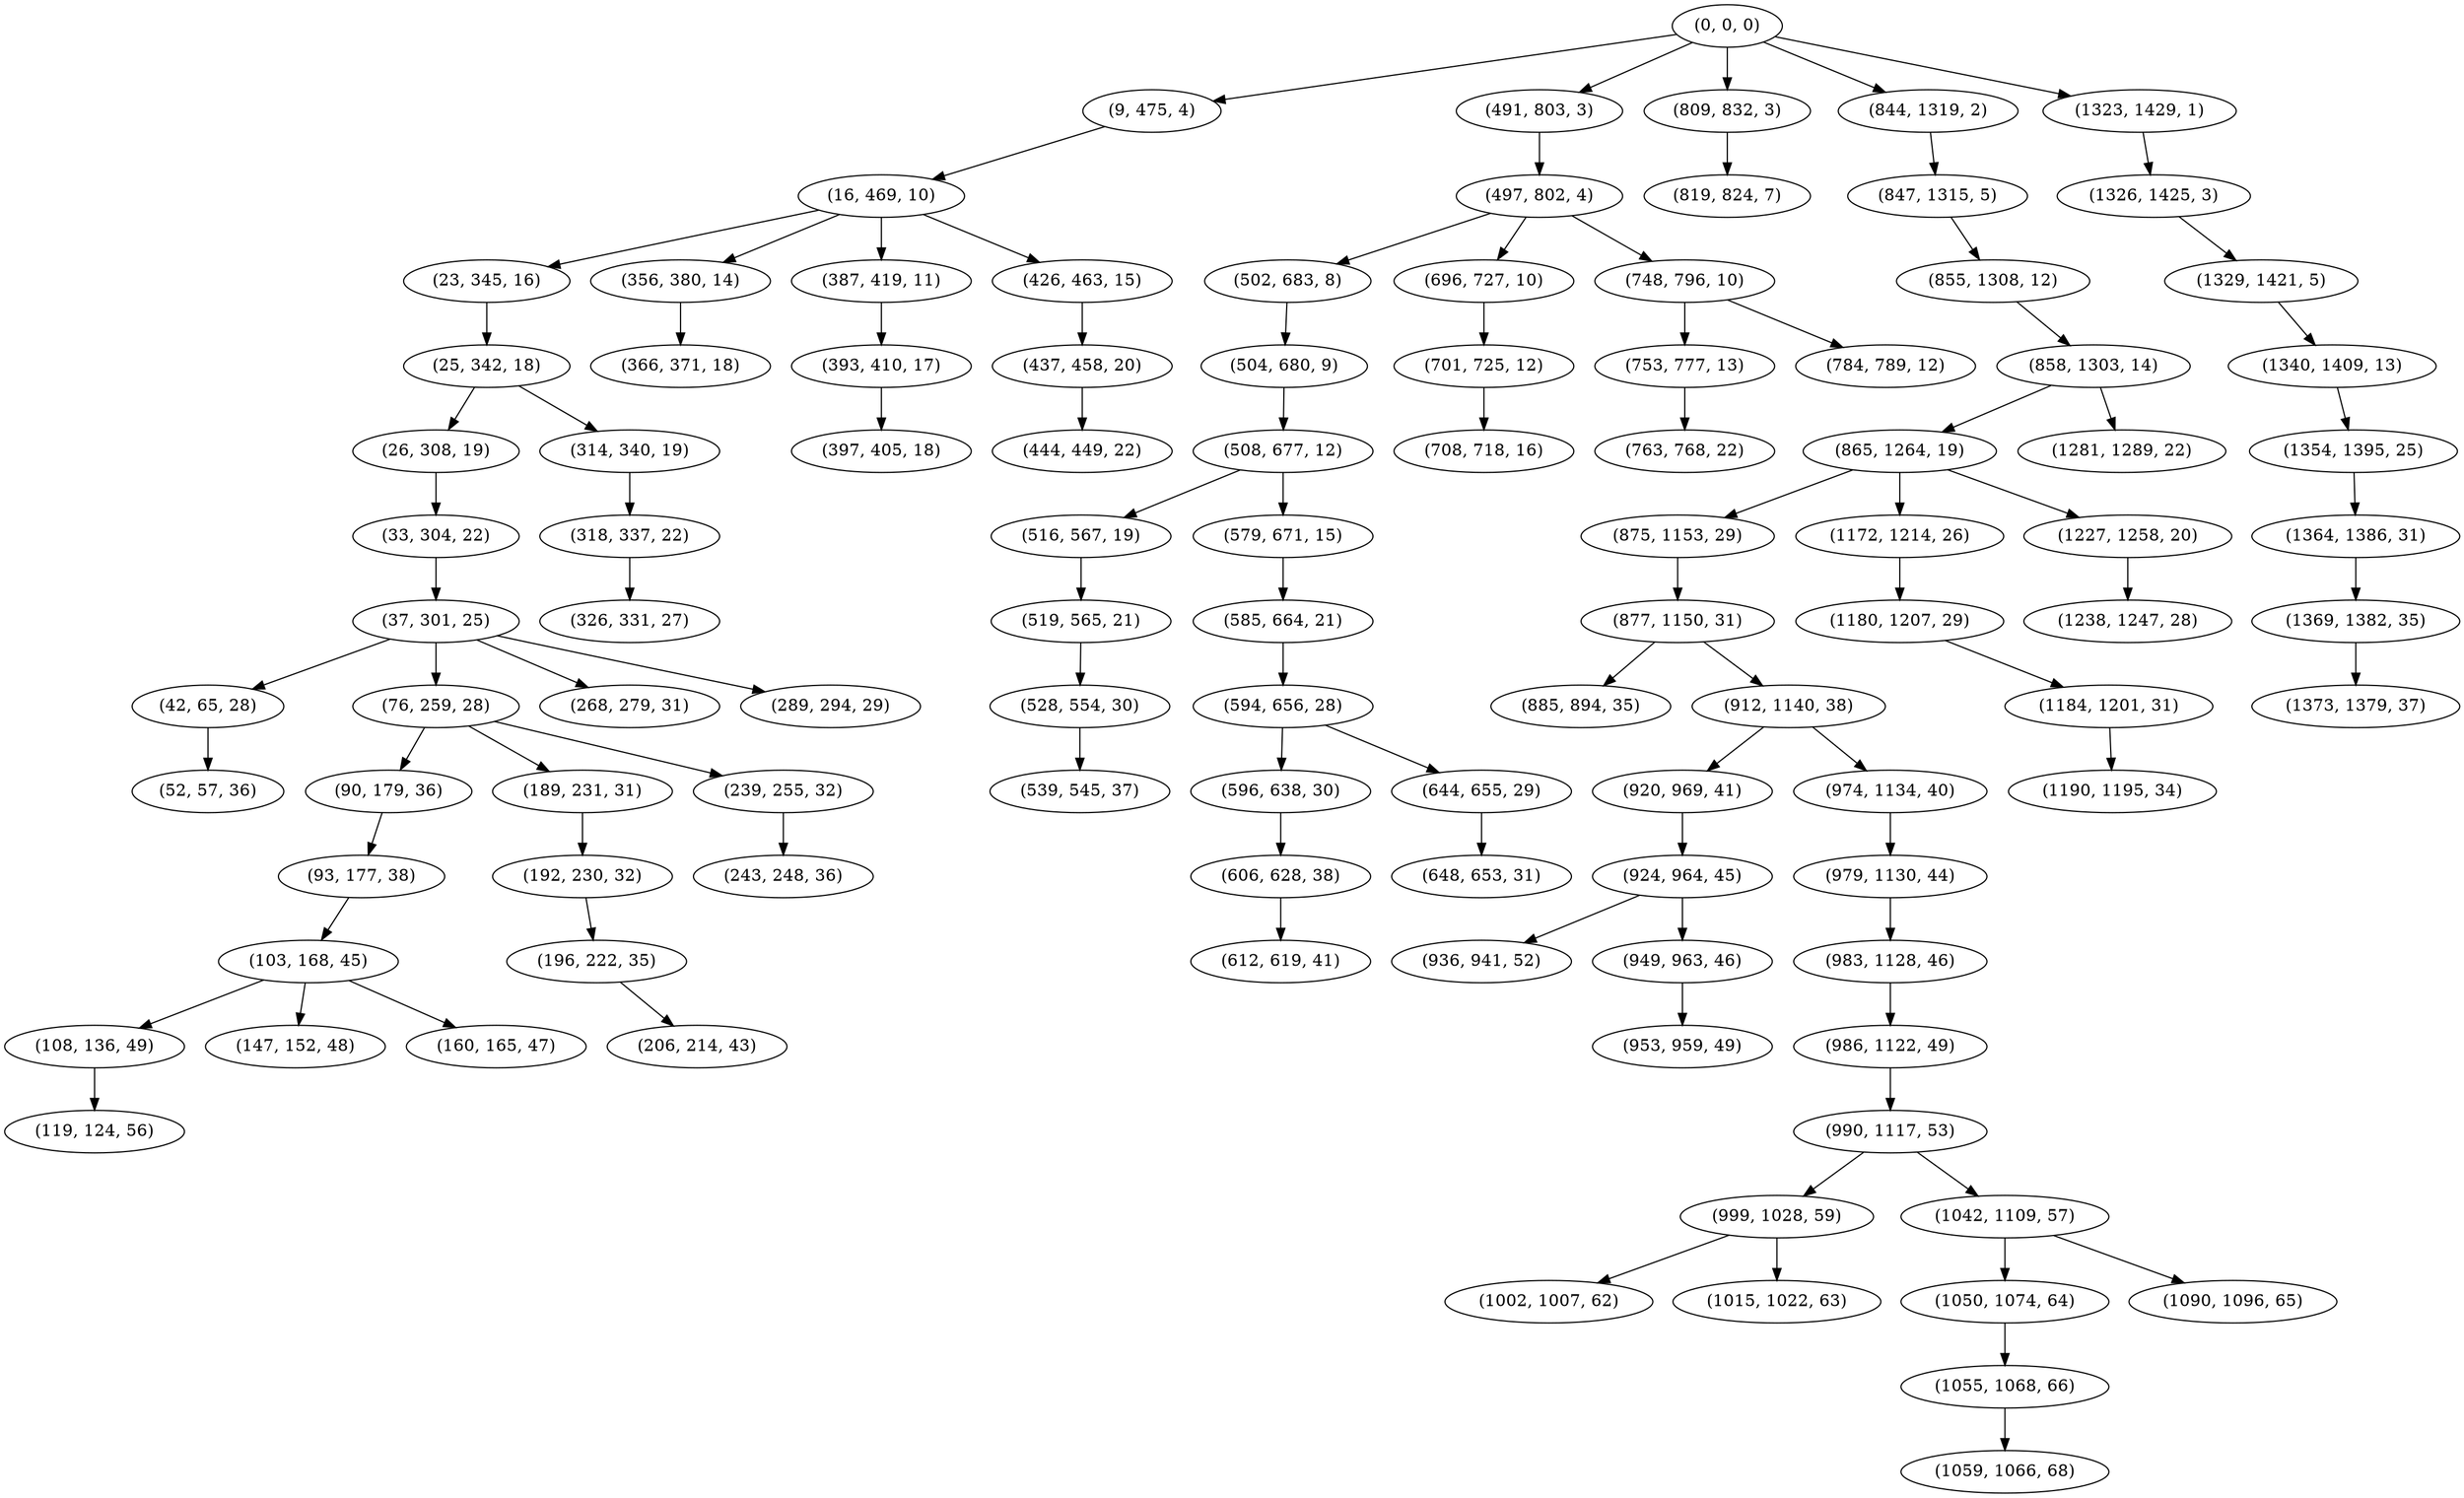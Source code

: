 digraph tree {
    "(0, 0, 0)";
    "(9, 475, 4)";
    "(16, 469, 10)";
    "(23, 345, 16)";
    "(25, 342, 18)";
    "(26, 308, 19)";
    "(33, 304, 22)";
    "(37, 301, 25)";
    "(42, 65, 28)";
    "(52, 57, 36)";
    "(76, 259, 28)";
    "(90, 179, 36)";
    "(93, 177, 38)";
    "(103, 168, 45)";
    "(108, 136, 49)";
    "(119, 124, 56)";
    "(147, 152, 48)";
    "(160, 165, 47)";
    "(189, 231, 31)";
    "(192, 230, 32)";
    "(196, 222, 35)";
    "(206, 214, 43)";
    "(239, 255, 32)";
    "(243, 248, 36)";
    "(268, 279, 31)";
    "(289, 294, 29)";
    "(314, 340, 19)";
    "(318, 337, 22)";
    "(326, 331, 27)";
    "(356, 380, 14)";
    "(366, 371, 18)";
    "(387, 419, 11)";
    "(393, 410, 17)";
    "(397, 405, 18)";
    "(426, 463, 15)";
    "(437, 458, 20)";
    "(444, 449, 22)";
    "(491, 803, 3)";
    "(497, 802, 4)";
    "(502, 683, 8)";
    "(504, 680, 9)";
    "(508, 677, 12)";
    "(516, 567, 19)";
    "(519, 565, 21)";
    "(528, 554, 30)";
    "(539, 545, 37)";
    "(579, 671, 15)";
    "(585, 664, 21)";
    "(594, 656, 28)";
    "(596, 638, 30)";
    "(606, 628, 38)";
    "(612, 619, 41)";
    "(644, 655, 29)";
    "(648, 653, 31)";
    "(696, 727, 10)";
    "(701, 725, 12)";
    "(708, 718, 16)";
    "(748, 796, 10)";
    "(753, 777, 13)";
    "(763, 768, 22)";
    "(784, 789, 12)";
    "(809, 832, 3)";
    "(819, 824, 7)";
    "(844, 1319, 2)";
    "(847, 1315, 5)";
    "(855, 1308, 12)";
    "(858, 1303, 14)";
    "(865, 1264, 19)";
    "(875, 1153, 29)";
    "(877, 1150, 31)";
    "(885, 894, 35)";
    "(912, 1140, 38)";
    "(920, 969, 41)";
    "(924, 964, 45)";
    "(936, 941, 52)";
    "(949, 963, 46)";
    "(953, 959, 49)";
    "(974, 1134, 40)";
    "(979, 1130, 44)";
    "(983, 1128, 46)";
    "(986, 1122, 49)";
    "(990, 1117, 53)";
    "(999, 1028, 59)";
    "(1002, 1007, 62)";
    "(1015, 1022, 63)";
    "(1042, 1109, 57)";
    "(1050, 1074, 64)";
    "(1055, 1068, 66)";
    "(1059, 1066, 68)";
    "(1090, 1096, 65)";
    "(1172, 1214, 26)";
    "(1180, 1207, 29)";
    "(1184, 1201, 31)";
    "(1190, 1195, 34)";
    "(1227, 1258, 20)";
    "(1238, 1247, 28)";
    "(1281, 1289, 22)";
    "(1323, 1429, 1)";
    "(1326, 1425, 3)";
    "(1329, 1421, 5)";
    "(1340, 1409, 13)";
    "(1354, 1395, 25)";
    "(1364, 1386, 31)";
    "(1369, 1382, 35)";
    "(1373, 1379, 37)";
    "(0, 0, 0)" -> "(9, 475, 4)";
    "(0, 0, 0)" -> "(491, 803, 3)";
    "(0, 0, 0)" -> "(809, 832, 3)";
    "(0, 0, 0)" -> "(844, 1319, 2)";
    "(0, 0, 0)" -> "(1323, 1429, 1)";
    "(9, 475, 4)" -> "(16, 469, 10)";
    "(16, 469, 10)" -> "(23, 345, 16)";
    "(16, 469, 10)" -> "(356, 380, 14)";
    "(16, 469, 10)" -> "(387, 419, 11)";
    "(16, 469, 10)" -> "(426, 463, 15)";
    "(23, 345, 16)" -> "(25, 342, 18)";
    "(25, 342, 18)" -> "(26, 308, 19)";
    "(25, 342, 18)" -> "(314, 340, 19)";
    "(26, 308, 19)" -> "(33, 304, 22)";
    "(33, 304, 22)" -> "(37, 301, 25)";
    "(37, 301, 25)" -> "(42, 65, 28)";
    "(37, 301, 25)" -> "(76, 259, 28)";
    "(37, 301, 25)" -> "(268, 279, 31)";
    "(37, 301, 25)" -> "(289, 294, 29)";
    "(42, 65, 28)" -> "(52, 57, 36)";
    "(76, 259, 28)" -> "(90, 179, 36)";
    "(76, 259, 28)" -> "(189, 231, 31)";
    "(76, 259, 28)" -> "(239, 255, 32)";
    "(90, 179, 36)" -> "(93, 177, 38)";
    "(93, 177, 38)" -> "(103, 168, 45)";
    "(103, 168, 45)" -> "(108, 136, 49)";
    "(103, 168, 45)" -> "(147, 152, 48)";
    "(103, 168, 45)" -> "(160, 165, 47)";
    "(108, 136, 49)" -> "(119, 124, 56)";
    "(189, 231, 31)" -> "(192, 230, 32)";
    "(192, 230, 32)" -> "(196, 222, 35)";
    "(196, 222, 35)" -> "(206, 214, 43)";
    "(239, 255, 32)" -> "(243, 248, 36)";
    "(314, 340, 19)" -> "(318, 337, 22)";
    "(318, 337, 22)" -> "(326, 331, 27)";
    "(356, 380, 14)" -> "(366, 371, 18)";
    "(387, 419, 11)" -> "(393, 410, 17)";
    "(393, 410, 17)" -> "(397, 405, 18)";
    "(426, 463, 15)" -> "(437, 458, 20)";
    "(437, 458, 20)" -> "(444, 449, 22)";
    "(491, 803, 3)" -> "(497, 802, 4)";
    "(497, 802, 4)" -> "(502, 683, 8)";
    "(497, 802, 4)" -> "(696, 727, 10)";
    "(497, 802, 4)" -> "(748, 796, 10)";
    "(502, 683, 8)" -> "(504, 680, 9)";
    "(504, 680, 9)" -> "(508, 677, 12)";
    "(508, 677, 12)" -> "(516, 567, 19)";
    "(508, 677, 12)" -> "(579, 671, 15)";
    "(516, 567, 19)" -> "(519, 565, 21)";
    "(519, 565, 21)" -> "(528, 554, 30)";
    "(528, 554, 30)" -> "(539, 545, 37)";
    "(579, 671, 15)" -> "(585, 664, 21)";
    "(585, 664, 21)" -> "(594, 656, 28)";
    "(594, 656, 28)" -> "(596, 638, 30)";
    "(594, 656, 28)" -> "(644, 655, 29)";
    "(596, 638, 30)" -> "(606, 628, 38)";
    "(606, 628, 38)" -> "(612, 619, 41)";
    "(644, 655, 29)" -> "(648, 653, 31)";
    "(696, 727, 10)" -> "(701, 725, 12)";
    "(701, 725, 12)" -> "(708, 718, 16)";
    "(748, 796, 10)" -> "(753, 777, 13)";
    "(748, 796, 10)" -> "(784, 789, 12)";
    "(753, 777, 13)" -> "(763, 768, 22)";
    "(809, 832, 3)" -> "(819, 824, 7)";
    "(844, 1319, 2)" -> "(847, 1315, 5)";
    "(847, 1315, 5)" -> "(855, 1308, 12)";
    "(855, 1308, 12)" -> "(858, 1303, 14)";
    "(858, 1303, 14)" -> "(865, 1264, 19)";
    "(858, 1303, 14)" -> "(1281, 1289, 22)";
    "(865, 1264, 19)" -> "(875, 1153, 29)";
    "(865, 1264, 19)" -> "(1172, 1214, 26)";
    "(865, 1264, 19)" -> "(1227, 1258, 20)";
    "(875, 1153, 29)" -> "(877, 1150, 31)";
    "(877, 1150, 31)" -> "(885, 894, 35)";
    "(877, 1150, 31)" -> "(912, 1140, 38)";
    "(912, 1140, 38)" -> "(920, 969, 41)";
    "(912, 1140, 38)" -> "(974, 1134, 40)";
    "(920, 969, 41)" -> "(924, 964, 45)";
    "(924, 964, 45)" -> "(936, 941, 52)";
    "(924, 964, 45)" -> "(949, 963, 46)";
    "(949, 963, 46)" -> "(953, 959, 49)";
    "(974, 1134, 40)" -> "(979, 1130, 44)";
    "(979, 1130, 44)" -> "(983, 1128, 46)";
    "(983, 1128, 46)" -> "(986, 1122, 49)";
    "(986, 1122, 49)" -> "(990, 1117, 53)";
    "(990, 1117, 53)" -> "(999, 1028, 59)";
    "(990, 1117, 53)" -> "(1042, 1109, 57)";
    "(999, 1028, 59)" -> "(1002, 1007, 62)";
    "(999, 1028, 59)" -> "(1015, 1022, 63)";
    "(1042, 1109, 57)" -> "(1050, 1074, 64)";
    "(1042, 1109, 57)" -> "(1090, 1096, 65)";
    "(1050, 1074, 64)" -> "(1055, 1068, 66)";
    "(1055, 1068, 66)" -> "(1059, 1066, 68)";
    "(1172, 1214, 26)" -> "(1180, 1207, 29)";
    "(1180, 1207, 29)" -> "(1184, 1201, 31)";
    "(1184, 1201, 31)" -> "(1190, 1195, 34)";
    "(1227, 1258, 20)" -> "(1238, 1247, 28)";
    "(1323, 1429, 1)" -> "(1326, 1425, 3)";
    "(1326, 1425, 3)" -> "(1329, 1421, 5)";
    "(1329, 1421, 5)" -> "(1340, 1409, 13)";
    "(1340, 1409, 13)" -> "(1354, 1395, 25)";
    "(1354, 1395, 25)" -> "(1364, 1386, 31)";
    "(1364, 1386, 31)" -> "(1369, 1382, 35)";
    "(1369, 1382, 35)" -> "(1373, 1379, 37)";
}
